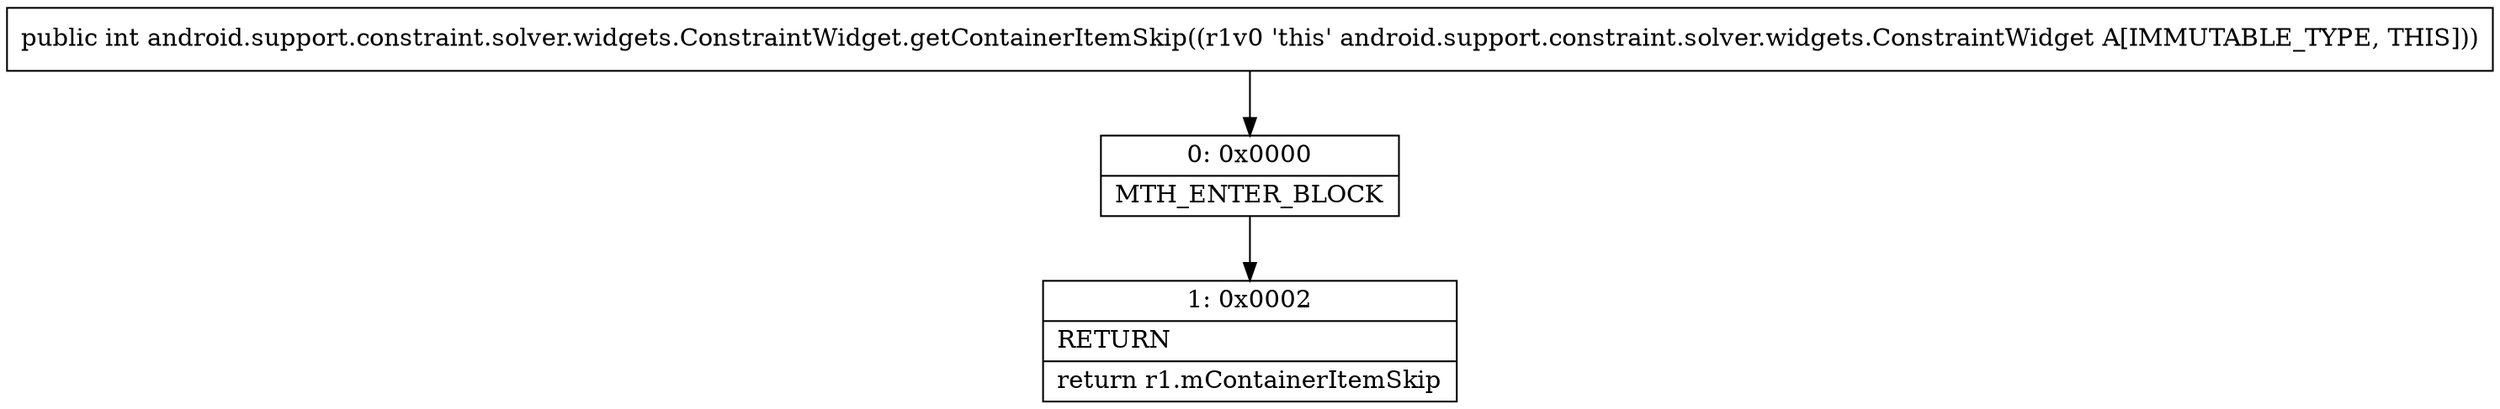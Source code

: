 digraph "CFG forandroid.support.constraint.solver.widgets.ConstraintWidget.getContainerItemSkip()I" {
Node_0 [shape=record,label="{0\:\ 0x0000|MTH_ENTER_BLOCK\l}"];
Node_1 [shape=record,label="{1\:\ 0x0002|RETURN\l|return r1.mContainerItemSkip\l}"];
MethodNode[shape=record,label="{public int android.support.constraint.solver.widgets.ConstraintWidget.getContainerItemSkip((r1v0 'this' android.support.constraint.solver.widgets.ConstraintWidget A[IMMUTABLE_TYPE, THIS])) }"];
MethodNode -> Node_0;
Node_0 -> Node_1;
}

